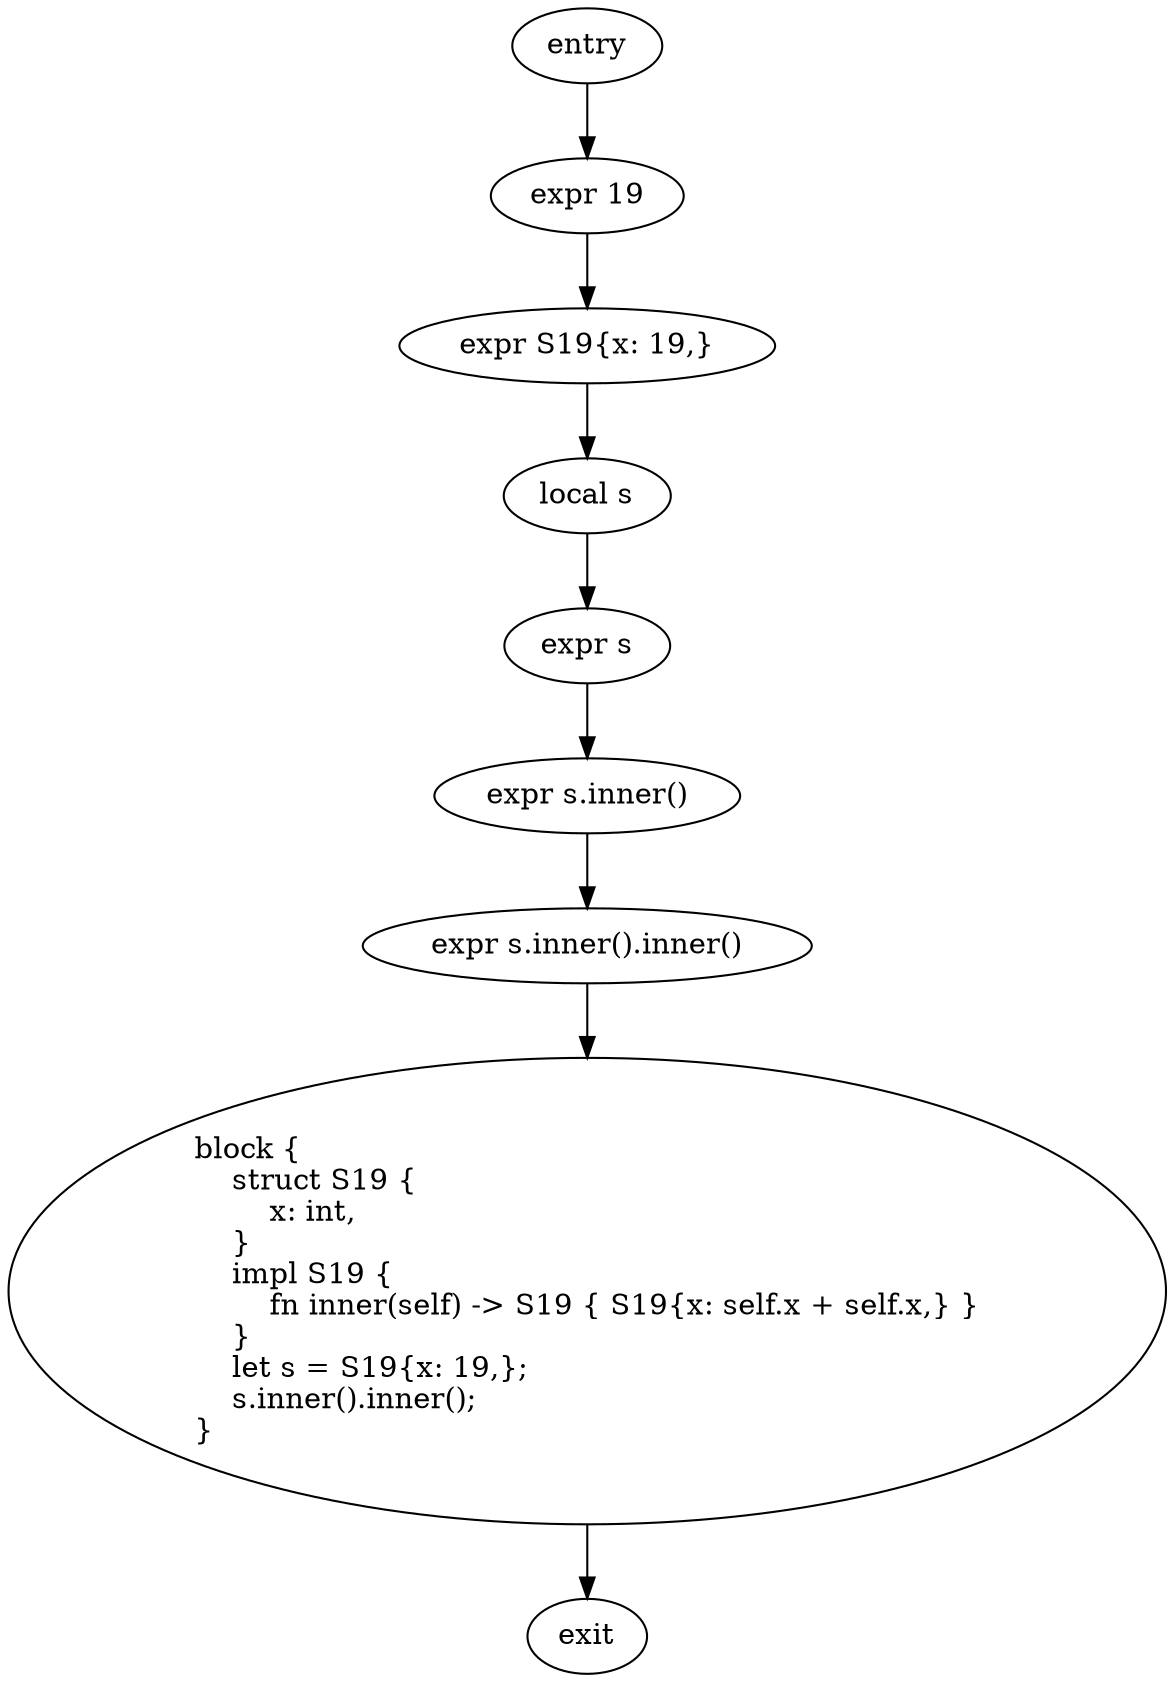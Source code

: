 digraph block {
    N0[label="entry"];
    N1[label="exit"];
    N2[label="expr 19"];
    N3[label="expr S19{x: 19,}"];
    N4[label="local s"];
    N5[label="expr s"];
    N6[label="expr s.inner()"];
    N7[label="expr s.inner().inner()"];
    N8[label="block {\l    struct S19 {\l        x: int,\l    }\l    impl S19 {\l        fn inner(self) -> S19 { S19{x: self.x + self.x,} }\l    }\l    let s = S19{x: 19,};\l    s.inner().inner();\l}\l"];
    N0 -> N2;
    N2 -> N3;
    N3 -> N4;
    N4 -> N5;
    N5 -> N6;
    N6 -> N7;
    N7 -> N8;
    N8 -> N1;
}
